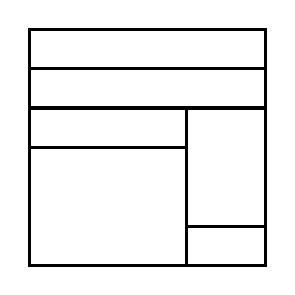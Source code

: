 \begin{tikzpicture}[very thick, scale=.5]
    \draw (0,5) rectangle (6,6);
    \draw (0,4) rectangle (6,5);
    \draw (0,3) rectangle (4,4);
    \draw (0,0) rectangle (4,3);
    \draw (4,1) rectangle (6,4);
    \draw (4,0) rectangle (6,1);
\end{tikzpicture}
